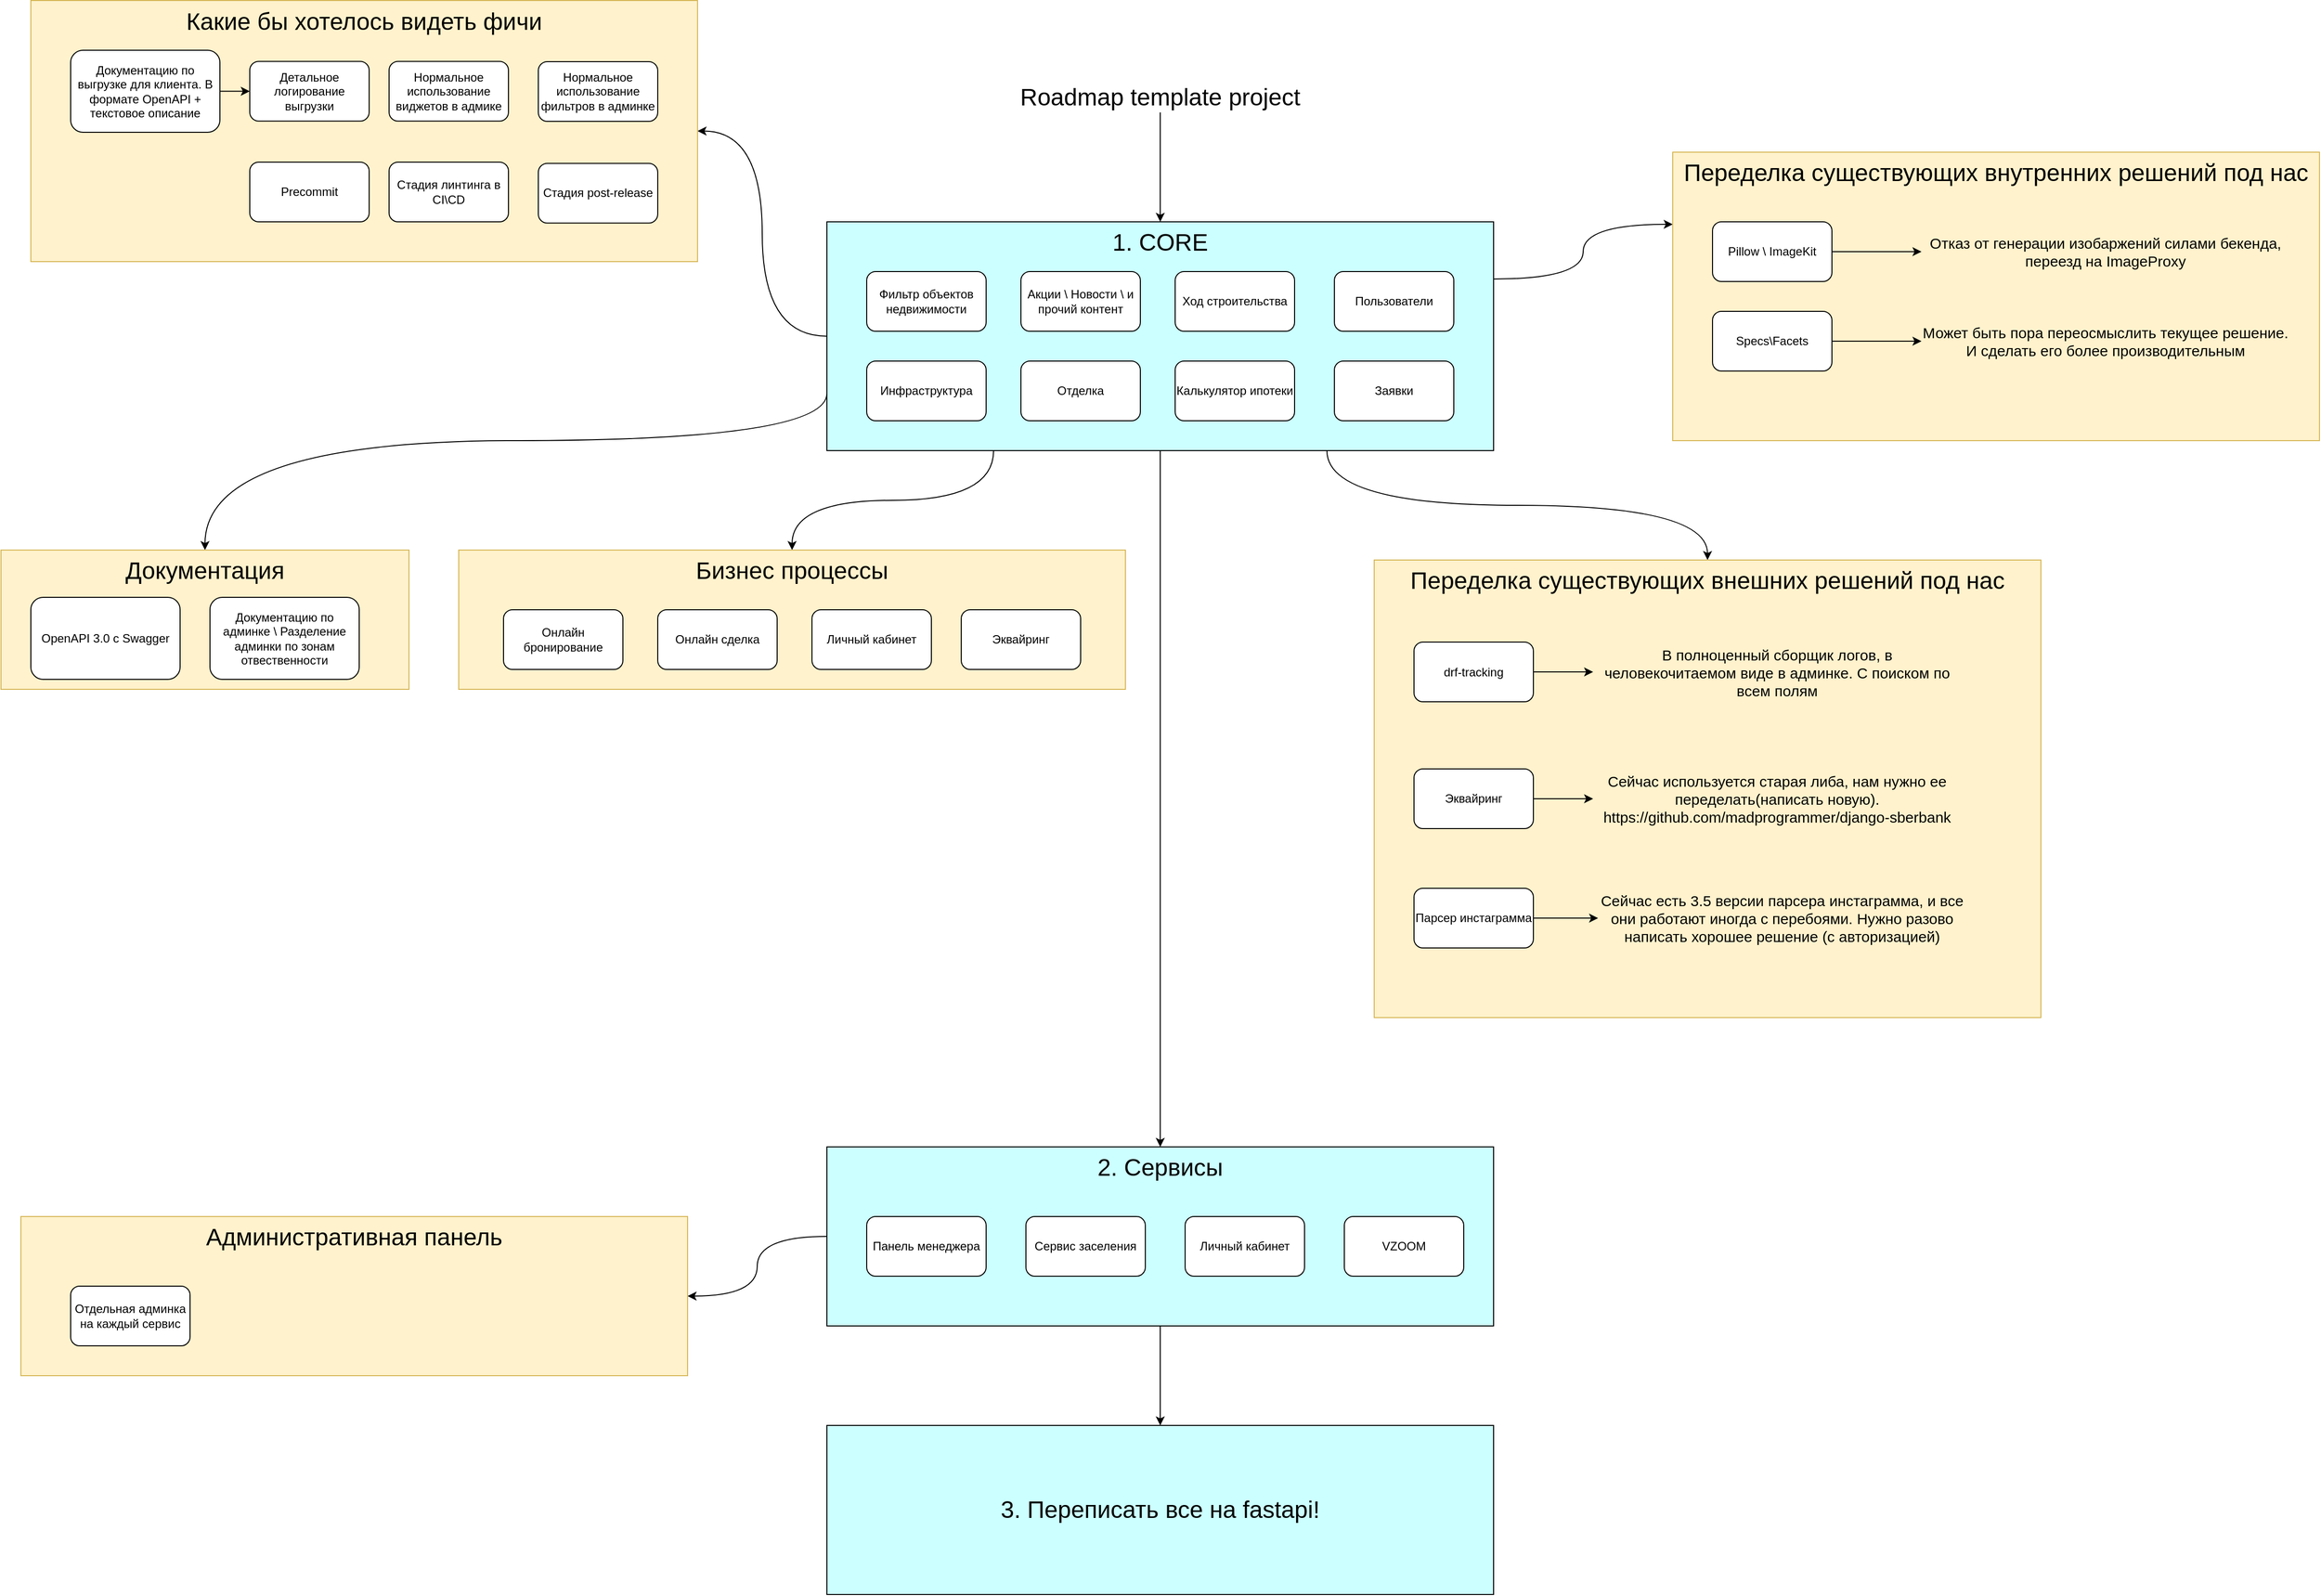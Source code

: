 <mxfile version="15.4.0" type="device"><diagram id="Lpwmu4BxWqE-AjM2sGiL" name="Page-1"><mxGraphModel dx="2881" dy="2304" grid="1" gridSize="10" guides="1" tooltips="1" connect="1" arrows="1" fold="1" page="1" pageScale="1" pageWidth="850" pageHeight="1100" math="0" shadow="0"><root><mxCell id="0"/><mxCell id="1" parent="0"/><mxCell id="YbyU_iQm3OF5_y0m90uM-22" style="edgeStyle=orthogonalEdgeStyle;rounded=0;orthogonalLoop=1;jettySize=auto;html=1;exitX=0.25;exitY=1;exitDx=0;exitDy=0;entryX=0.5;entryY=0;entryDx=0;entryDy=0;fontSize=24;curved=1;" parent="1" source="YbyU_iQm3OF5_y0m90uM-11" target="YbyU_iQm3OF5_y0m90uM-12" edge="1"><mxGeometry relative="1" as="geometry"/></mxCell><mxCell id="YbyU_iQm3OF5_y0m90uM-30" style="edgeStyle=orthogonalEdgeStyle;curved=1;rounded=0;orthogonalLoop=1;jettySize=auto;html=1;exitX=0.75;exitY=1;exitDx=0;exitDy=0;entryX=0.5;entryY=0;entryDx=0;entryDy=0;fontSize=15;" parent="1" source="YbyU_iQm3OF5_y0m90uM-11" target="YbyU_iQm3OF5_y0m90uM-26" edge="1"><mxGeometry relative="1" as="geometry"/></mxCell><mxCell id="YbyU_iQm3OF5_y0m90uM-40" style="edgeStyle=orthogonalEdgeStyle;curved=1;rounded=0;orthogonalLoop=1;jettySize=auto;html=1;exitX=1;exitY=0.25;exitDx=0;exitDy=0;entryX=0;entryY=0.25;entryDx=0;entryDy=0;fontSize=15;" parent="1" source="YbyU_iQm3OF5_y0m90uM-11" target="YbyU_iQm3OF5_y0m90uM-36" edge="1"><mxGeometry relative="1" as="geometry"/></mxCell><mxCell id="YbyU_iQm3OF5_y0m90uM-46" style="edgeStyle=orthogonalEdgeStyle;curved=1;rounded=0;orthogonalLoop=1;jettySize=auto;html=1;exitX=0.5;exitY=1;exitDx=0;exitDy=0;fontSize=15;" parent="1" source="YbyU_iQm3OF5_y0m90uM-11" target="YbyU_iQm3OF5_y0m90uM-41" edge="1"><mxGeometry relative="1" as="geometry"/></mxCell><mxCell id="YbyU_iQm3OF5_y0m90uM-66" style="edgeStyle=orthogonalEdgeStyle;curved=1;rounded=0;orthogonalLoop=1;jettySize=auto;html=1;exitX=0;exitY=0.5;exitDx=0;exitDy=0;entryX=1;entryY=0.5;entryDx=0;entryDy=0;fontSize=15;" parent="1" source="YbyU_iQm3OF5_y0m90uM-11" target="YbyU_iQm3OF5_y0m90uM-60" edge="1"><mxGeometry relative="1" as="geometry"/></mxCell><mxCell id="KVF9V4UOirfJOvGAeED2-2" style="edgeStyle=orthogonalEdgeStyle;rounded=0;orthogonalLoop=1;jettySize=auto;html=1;exitX=0;exitY=0.75;exitDx=0;exitDy=0;entryX=0.5;entryY=0;entryDx=0;entryDy=0;curved=1;" edge="1" parent="1" source="YbyU_iQm3OF5_y0m90uM-11" target="KVF9V4UOirfJOvGAeED2-1"><mxGeometry relative="1" as="geometry"><Array as="points"><mxPoint x="130" y="390"/><mxPoint x="-495" y="390"/></Array></mxGeometry></mxCell><mxCell id="YbyU_iQm3OF5_y0m90uM-11" value="1. CORE" style="rounded=0;whiteSpace=wrap;html=1;fontSize=24;align=center;verticalAlign=top;labelBackgroundColor=none;fillColor=#CCFFFF;" parent="1" vertex="1"><mxGeometry x="130" y="170" width="670" height="230" as="geometry"/></mxCell><mxCell id="YbyU_iQm3OF5_y0m90uM-21" style="edgeStyle=orthogonalEdgeStyle;rounded=0;orthogonalLoop=1;jettySize=auto;html=1;exitX=0.5;exitY=1;exitDx=0;exitDy=0;entryX=0.5;entryY=0;entryDx=0;entryDy=0;fontSize=24;" parent="1" source="YbyU_iQm3OF5_y0m90uM-2" target="YbyU_iQm3OF5_y0m90uM-11" edge="1"><mxGeometry relative="1" as="geometry"/></mxCell><mxCell id="YbyU_iQm3OF5_y0m90uM-2" value="Roadmap template project" style="text;html=1;strokeColor=none;fillColor=none;align=center;verticalAlign=middle;whiteSpace=wrap;rounded=0;fontSize=24;" parent="1" vertex="1"><mxGeometry x="305" y="30" width="320" height="30" as="geometry"/></mxCell><mxCell id="YbyU_iQm3OF5_y0m90uM-3" value="Фильтр объектов недвижимости" style="rounded=1;whiteSpace=wrap;html=1;" parent="1" vertex="1"><mxGeometry x="170" y="220" width="120" height="60" as="geometry"/></mxCell><mxCell id="YbyU_iQm3OF5_y0m90uM-4" value="Акции \ Новости \ и прочий контент" style="rounded=1;whiteSpace=wrap;html=1;" parent="1" vertex="1"><mxGeometry x="325" y="220" width="120" height="60" as="geometry"/></mxCell><mxCell id="YbyU_iQm3OF5_y0m90uM-5" value="Ход строительства" style="rounded=1;whiteSpace=wrap;html=1;" parent="1" vertex="1"><mxGeometry x="480" y="220" width="120" height="60" as="geometry"/></mxCell><mxCell id="YbyU_iQm3OF5_y0m90uM-6" value="Пользователи" style="rounded=1;whiteSpace=wrap;html=1;" parent="1" vertex="1"><mxGeometry x="640" y="220" width="120" height="60" as="geometry"/></mxCell><mxCell id="YbyU_iQm3OF5_y0m90uM-7" value="Инфраструктура" style="rounded=1;whiteSpace=wrap;html=1;" parent="1" vertex="1"><mxGeometry x="170" y="310" width="120" height="60" as="geometry"/></mxCell><mxCell id="YbyU_iQm3OF5_y0m90uM-8" value="Отделка" style="rounded=1;whiteSpace=wrap;html=1;" parent="1" vertex="1"><mxGeometry x="325" y="310" width="120" height="60" as="geometry"/></mxCell><mxCell id="YbyU_iQm3OF5_y0m90uM-9" value="Калькулятор ипотеки" style="rounded=1;whiteSpace=wrap;html=1;" parent="1" vertex="1"><mxGeometry x="480" y="310" width="120" height="60" as="geometry"/></mxCell><mxCell id="YbyU_iQm3OF5_y0m90uM-10" value="Заявки" style="rounded=1;whiteSpace=wrap;html=1;" parent="1" vertex="1"><mxGeometry x="640" y="310" width="120" height="60" as="geometry"/></mxCell><mxCell id="YbyU_iQm3OF5_y0m90uM-12" value="Бизнес процессы" style="rounded=0;whiteSpace=wrap;html=1;fontSize=24;align=center;verticalAlign=top;labelBackgroundColor=none;fillColor=#fff2cc;strokeColor=#d6b656;" parent="1" vertex="1"><mxGeometry x="-240" y="500" width="670" height="140" as="geometry"/></mxCell><mxCell id="YbyU_iQm3OF5_y0m90uM-13" value="Онлайн бронирование" style="rounded=1;whiteSpace=wrap;html=1;" parent="1" vertex="1"><mxGeometry x="-195" y="560" width="120" height="60" as="geometry"/></mxCell><mxCell id="YbyU_iQm3OF5_y0m90uM-14" value="Онлайн сделка" style="rounded=1;whiteSpace=wrap;html=1;" parent="1" vertex="1"><mxGeometry x="-40" y="560" width="120" height="60" as="geometry"/></mxCell><mxCell id="YbyU_iQm3OF5_y0m90uM-15" value="Личный кабинет" style="rounded=1;whiteSpace=wrap;html=1;" parent="1" vertex="1"><mxGeometry x="115" y="560" width="120" height="60" as="geometry"/></mxCell><mxCell id="YbyU_iQm3OF5_y0m90uM-23" value="Эквайринг" style="rounded=1;whiteSpace=wrap;html=1;" parent="1" vertex="1"><mxGeometry x="265" y="560" width="120" height="60" as="geometry"/></mxCell><mxCell id="YbyU_iQm3OF5_y0m90uM-26" value="Переделка существующих внешних решений под нас" style="rounded=0;whiteSpace=wrap;html=1;fontSize=24;align=center;verticalAlign=top;labelBackgroundColor=none;fillColor=#fff2cc;strokeColor=#d6b656;" parent="1" vertex="1"><mxGeometry x="680" y="510" width="670" height="460" as="geometry"/></mxCell><mxCell id="YbyU_iQm3OF5_y0m90uM-29" style="edgeStyle=orthogonalEdgeStyle;curved=1;rounded=0;orthogonalLoop=1;jettySize=auto;html=1;exitX=1;exitY=0.5;exitDx=0;exitDy=0;entryX=0;entryY=0.5;entryDx=0;entryDy=0;fontSize=15;" parent="1" source="YbyU_iQm3OF5_y0m90uM-27" target="YbyU_iQm3OF5_y0m90uM-28" edge="1"><mxGeometry relative="1" as="geometry"/></mxCell><mxCell id="YbyU_iQm3OF5_y0m90uM-27" value="drf-tracking" style="rounded=1;whiteSpace=wrap;html=1;" parent="1" vertex="1"><mxGeometry x="720" y="592.5" width="120" height="60" as="geometry"/></mxCell><mxCell id="YbyU_iQm3OF5_y0m90uM-28" value="В полноценный сборщик логов, в человекочитаемом виде в админке. С поиском по всем полям" style="text;html=1;strokeColor=none;fillColor=none;align=center;verticalAlign=middle;whiteSpace=wrap;rounded=0;labelBackgroundColor=none;fontSize=15;" parent="1" vertex="1"><mxGeometry x="900" y="585" width="370" height="75" as="geometry"/></mxCell><mxCell id="YbyU_iQm3OF5_y0m90uM-35" style="edgeStyle=orthogonalEdgeStyle;curved=1;rounded=0;orthogonalLoop=1;jettySize=auto;html=1;exitX=1;exitY=0.5;exitDx=0;exitDy=0;entryX=0;entryY=0.5;entryDx=0;entryDy=0;fontSize=15;" parent="1" source="YbyU_iQm3OF5_y0m90uM-33" target="YbyU_iQm3OF5_y0m90uM-34" edge="1"><mxGeometry relative="1" as="geometry"/></mxCell><mxCell id="YbyU_iQm3OF5_y0m90uM-33" value="Эквайринг" style="rounded=1;whiteSpace=wrap;html=1;" parent="1" vertex="1"><mxGeometry x="720" y="720" width="120" height="60" as="geometry"/></mxCell><mxCell id="YbyU_iQm3OF5_y0m90uM-34" value="Сейчас используется старая либа, нам нужно ее переделать(написать новую).&lt;br&gt;https://github.com/madprogrammer/django-sberbank" style="text;html=1;strokeColor=none;fillColor=none;align=center;verticalAlign=middle;whiteSpace=wrap;rounded=0;labelBackgroundColor=none;fontSize=15;" parent="1" vertex="1"><mxGeometry x="900" y="712.5" width="370" height="75" as="geometry"/></mxCell><mxCell id="YbyU_iQm3OF5_y0m90uM-36" value="Переделка существующих внутренних решений под нас" style="rounded=0;whiteSpace=wrap;html=1;fontSize=24;align=center;verticalAlign=top;labelBackgroundColor=none;fillColor=#fff2cc;strokeColor=#d6b656;" parent="1" vertex="1"><mxGeometry x="980" y="100" width="650" height="290" as="geometry"/></mxCell><mxCell id="YbyU_iQm3OF5_y0m90uM-39" style="edgeStyle=orthogonalEdgeStyle;curved=1;rounded=0;orthogonalLoop=1;jettySize=auto;html=1;exitX=1;exitY=0.5;exitDx=0;exitDy=0;entryX=0;entryY=0.5;entryDx=0;entryDy=0;fontSize=15;" parent="1" source="YbyU_iQm3OF5_y0m90uM-37" target="YbyU_iQm3OF5_y0m90uM-38" edge="1"><mxGeometry relative="1" as="geometry"/></mxCell><mxCell id="YbyU_iQm3OF5_y0m90uM-37" value="Pillow \ ImageKit" style="rounded=1;whiteSpace=wrap;html=1;" parent="1" vertex="1"><mxGeometry x="1020" y="170" width="120" height="60" as="geometry"/></mxCell><mxCell id="YbyU_iQm3OF5_y0m90uM-38" value="Отказ от генерации изобаржений силами бекенда, переезд на ImageProxy" style="text;html=1;strokeColor=none;fillColor=none;align=center;verticalAlign=middle;whiteSpace=wrap;rounded=0;labelBackgroundColor=none;fontSize=15;" parent="1" vertex="1"><mxGeometry x="1230" y="162.5" width="370" height="75" as="geometry"/></mxCell><mxCell id="YbyU_iQm3OF5_y0m90uM-56" style="edgeStyle=orthogonalEdgeStyle;curved=1;rounded=0;orthogonalLoop=1;jettySize=auto;html=1;exitX=0.5;exitY=1;exitDx=0;exitDy=0;entryX=0.5;entryY=0;entryDx=0;entryDy=0;fontSize=15;" parent="1" source="YbyU_iQm3OF5_y0m90uM-41" target="YbyU_iQm3OF5_y0m90uM-55" edge="1"><mxGeometry relative="1" as="geometry"/></mxCell><mxCell id="YbyU_iQm3OF5_y0m90uM-58" style="edgeStyle=orthogonalEdgeStyle;curved=1;rounded=0;orthogonalLoop=1;jettySize=auto;html=1;exitX=0;exitY=0.5;exitDx=0;exitDy=0;entryX=1;entryY=0.5;entryDx=0;entryDy=0;fontSize=15;" parent="1" source="YbyU_iQm3OF5_y0m90uM-41" target="YbyU_iQm3OF5_y0m90uM-57" edge="1"><mxGeometry relative="1" as="geometry"/></mxCell><mxCell id="YbyU_iQm3OF5_y0m90uM-41" value="2. Сервисы" style="rounded=0;whiteSpace=wrap;html=1;fontSize=24;align=center;verticalAlign=top;labelBackgroundColor=none;fillColor=#CCFFFF;" parent="1" vertex="1"><mxGeometry x="130" y="1100" width="670" height="180" as="geometry"/></mxCell><mxCell id="YbyU_iQm3OF5_y0m90uM-42" value="Панель менеджера" style="rounded=1;whiteSpace=wrap;html=1;" parent="1" vertex="1"><mxGeometry x="170" y="1170" width="120" height="60" as="geometry"/></mxCell><mxCell id="YbyU_iQm3OF5_y0m90uM-43" value="Сервис заселения" style="rounded=1;whiteSpace=wrap;html=1;" parent="1" vertex="1"><mxGeometry x="330" y="1170" width="120" height="60" as="geometry"/></mxCell><mxCell id="YbyU_iQm3OF5_y0m90uM-44" value="Личный кабинет" style="rounded=1;whiteSpace=wrap;html=1;" parent="1" vertex="1"><mxGeometry x="490" y="1170" width="120" height="60" as="geometry"/></mxCell><mxCell id="YbyU_iQm3OF5_y0m90uM-45" value="VZOOM" style="rounded=1;whiteSpace=wrap;html=1;" parent="1" vertex="1"><mxGeometry x="650" y="1170" width="120" height="60" as="geometry"/></mxCell><mxCell id="YbyU_iQm3OF5_y0m90uM-50" style="edgeStyle=orthogonalEdgeStyle;curved=1;rounded=0;orthogonalLoop=1;jettySize=auto;html=1;exitX=1;exitY=0.5;exitDx=0;exitDy=0;entryX=0;entryY=0.5;entryDx=0;entryDy=0;fontSize=15;" parent="1" source="YbyU_iQm3OF5_y0m90uM-48" target="YbyU_iQm3OF5_y0m90uM-49" edge="1"><mxGeometry relative="1" as="geometry"/></mxCell><mxCell id="YbyU_iQm3OF5_y0m90uM-48" value="Парсер инстаграмма" style="rounded=1;whiteSpace=wrap;html=1;" parent="1" vertex="1"><mxGeometry x="720" y="840" width="120" height="60" as="geometry"/></mxCell><mxCell id="YbyU_iQm3OF5_y0m90uM-49" value="Сейчас есть 3.5 версии парсера инстаграмма, и все они работают иногда с перебоями. Нужно разово написать хорошее решение (с авторизацией)" style="text;html=1;strokeColor=none;fillColor=none;align=center;verticalAlign=middle;whiteSpace=wrap;rounded=0;labelBackgroundColor=none;fontSize=15;" parent="1" vertex="1"><mxGeometry x="905" y="832.5" width="370" height="75" as="geometry"/></mxCell><mxCell id="YbyU_iQm3OF5_y0m90uM-53" style="edgeStyle=orthogonalEdgeStyle;curved=1;rounded=0;orthogonalLoop=1;jettySize=auto;html=1;exitX=1;exitY=0.5;exitDx=0;exitDy=0;entryX=0;entryY=0.5;entryDx=0;entryDy=0;fontSize=15;" parent="1" source="YbyU_iQm3OF5_y0m90uM-51" target="YbyU_iQm3OF5_y0m90uM-52" edge="1"><mxGeometry relative="1" as="geometry"/></mxCell><mxCell id="YbyU_iQm3OF5_y0m90uM-51" value="Specs\Facets" style="rounded=1;whiteSpace=wrap;html=1;" parent="1" vertex="1"><mxGeometry x="1020" y="260" width="120" height="60" as="geometry"/></mxCell><mxCell id="YbyU_iQm3OF5_y0m90uM-52" value="Может быть пора переосмыслить текущее решение. И сделать его более производительным" style="text;html=1;strokeColor=none;fillColor=none;align=center;verticalAlign=middle;whiteSpace=wrap;rounded=0;labelBackgroundColor=none;fontSize=15;" parent="1" vertex="1"><mxGeometry x="1230" y="252.5" width="370" height="75" as="geometry"/></mxCell><mxCell id="YbyU_iQm3OF5_y0m90uM-55" value="3. Переписать все на fastapi!" style="rounded=0;whiteSpace=wrap;html=1;fontSize=24;align=center;verticalAlign=middle;labelBackgroundColor=none;fillColor=#CCFFFF;" parent="1" vertex="1"><mxGeometry x="130" y="1380" width="670" height="170" as="geometry"/></mxCell><mxCell id="YbyU_iQm3OF5_y0m90uM-57" value="Административная панель" style="rounded=0;whiteSpace=wrap;html=1;fontSize=24;align=center;verticalAlign=top;labelBackgroundColor=none;fillColor=#fff2cc;strokeColor=#d6b656;" parent="1" vertex="1"><mxGeometry x="-680" y="1170" width="670" height="160" as="geometry"/></mxCell><mxCell id="YbyU_iQm3OF5_y0m90uM-59" value="Отдельная админка на каждый сервис" style="rounded=1;whiteSpace=wrap;html=1;" parent="1" vertex="1"><mxGeometry x="-630" y="1240" width="120" height="60" as="geometry"/></mxCell><mxCell id="YbyU_iQm3OF5_y0m90uM-60" value="Какие бы хотелось видеть фичи" style="rounded=0;whiteSpace=wrap;html=1;fontSize=24;align=center;verticalAlign=top;labelBackgroundColor=none;fillColor=#fff2cc;strokeColor=#d6b656;" parent="1" vertex="1"><mxGeometry x="-670" y="-52.5" width="670" height="262.5" as="geometry"/></mxCell><mxCell id="YbyU_iQm3OF5_y0m90uM-63" style="edgeStyle=orthogonalEdgeStyle;curved=1;rounded=0;orthogonalLoop=1;jettySize=auto;html=1;exitX=1;exitY=0.5;exitDx=0;exitDy=0;entryX=0;entryY=0.5;entryDx=0;entryDy=0;fontSize=15;" parent="1" source="YbyU_iQm3OF5_y0m90uM-61" target="YbyU_iQm3OF5_y0m90uM-62" edge="1"><mxGeometry relative="1" as="geometry"/></mxCell><mxCell id="YbyU_iQm3OF5_y0m90uM-61" value="Документацию по выгрузке для клиента. В формате OpenAPI + текстовое описание" style="rounded=1;whiteSpace=wrap;html=1;" parent="1" vertex="1"><mxGeometry x="-630" y="-2.5" width="150" height="82.5" as="geometry"/></mxCell><mxCell id="YbyU_iQm3OF5_y0m90uM-62" value="Детальное логирование выгрузки" style="rounded=1;whiteSpace=wrap;html=1;" parent="1" vertex="1"><mxGeometry x="-450" y="8.75" width="120" height="60" as="geometry"/></mxCell><mxCell id="YbyU_iQm3OF5_y0m90uM-64" value="Нормальное использование виджетов в адмике" style="rounded=1;whiteSpace=wrap;html=1;" parent="1" vertex="1"><mxGeometry x="-310" y="8.75" width="120" height="60" as="geometry"/></mxCell><mxCell id="YbyU_iQm3OF5_y0m90uM-65" value="Нормальное использование фильтров в админке" style="rounded=1;whiteSpace=wrap;html=1;" parent="1" vertex="1"><mxGeometry x="-160" y="9" width="120" height="60" as="geometry"/></mxCell><mxCell id="KVF9V4UOirfJOvGAeED2-1" value="Документация" style="rounded=0;whiteSpace=wrap;html=1;fontSize=24;align=center;verticalAlign=top;labelBackgroundColor=none;fillColor=#fff2cc;strokeColor=#d6b656;" vertex="1" parent="1"><mxGeometry x="-700" y="500" width="410" height="140" as="geometry"/></mxCell><mxCell id="KVF9V4UOirfJOvGAeED2-3" value="OpenAPI 3.0 с Swagger" style="rounded=1;whiteSpace=wrap;html=1;" vertex="1" parent="1"><mxGeometry x="-670" y="547.5" width="150" height="82.5" as="geometry"/></mxCell><mxCell id="KVF9V4UOirfJOvGAeED2-5" value="Документацию по админке \ Разделение админки по зонам отвественности" style="rounded=1;whiteSpace=wrap;html=1;" vertex="1" parent="1"><mxGeometry x="-490" y="547.5" width="150" height="82.5" as="geometry"/></mxCell><mxCell id="KVF9V4UOirfJOvGAeED2-8" value="Precommit" style="rounded=1;whiteSpace=wrap;html=1;" vertex="1" parent="1"><mxGeometry x="-450" y="110" width="120" height="60" as="geometry"/></mxCell><mxCell id="KVF9V4UOirfJOvGAeED2-10" value="Стадия линтинга в CI\CD" style="rounded=1;whiteSpace=wrap;html=1;" vertex="1" parent="1"><mxGeometry x="-310" y="110" width="120" height="60" as="geometry"/></mxCell><mxCell id="KVF9V4UOirfJOvGAeED2-11" value="Стадия post-release" style="rounded=1;whiteSpace=wrap;html=1;" vertex="1" parent="1"><mxGeometry x="-160" y="111.25" width="120" height="60" as="geometry"/></mxCell></root></mxGraphModel></diagram></mxfile>
